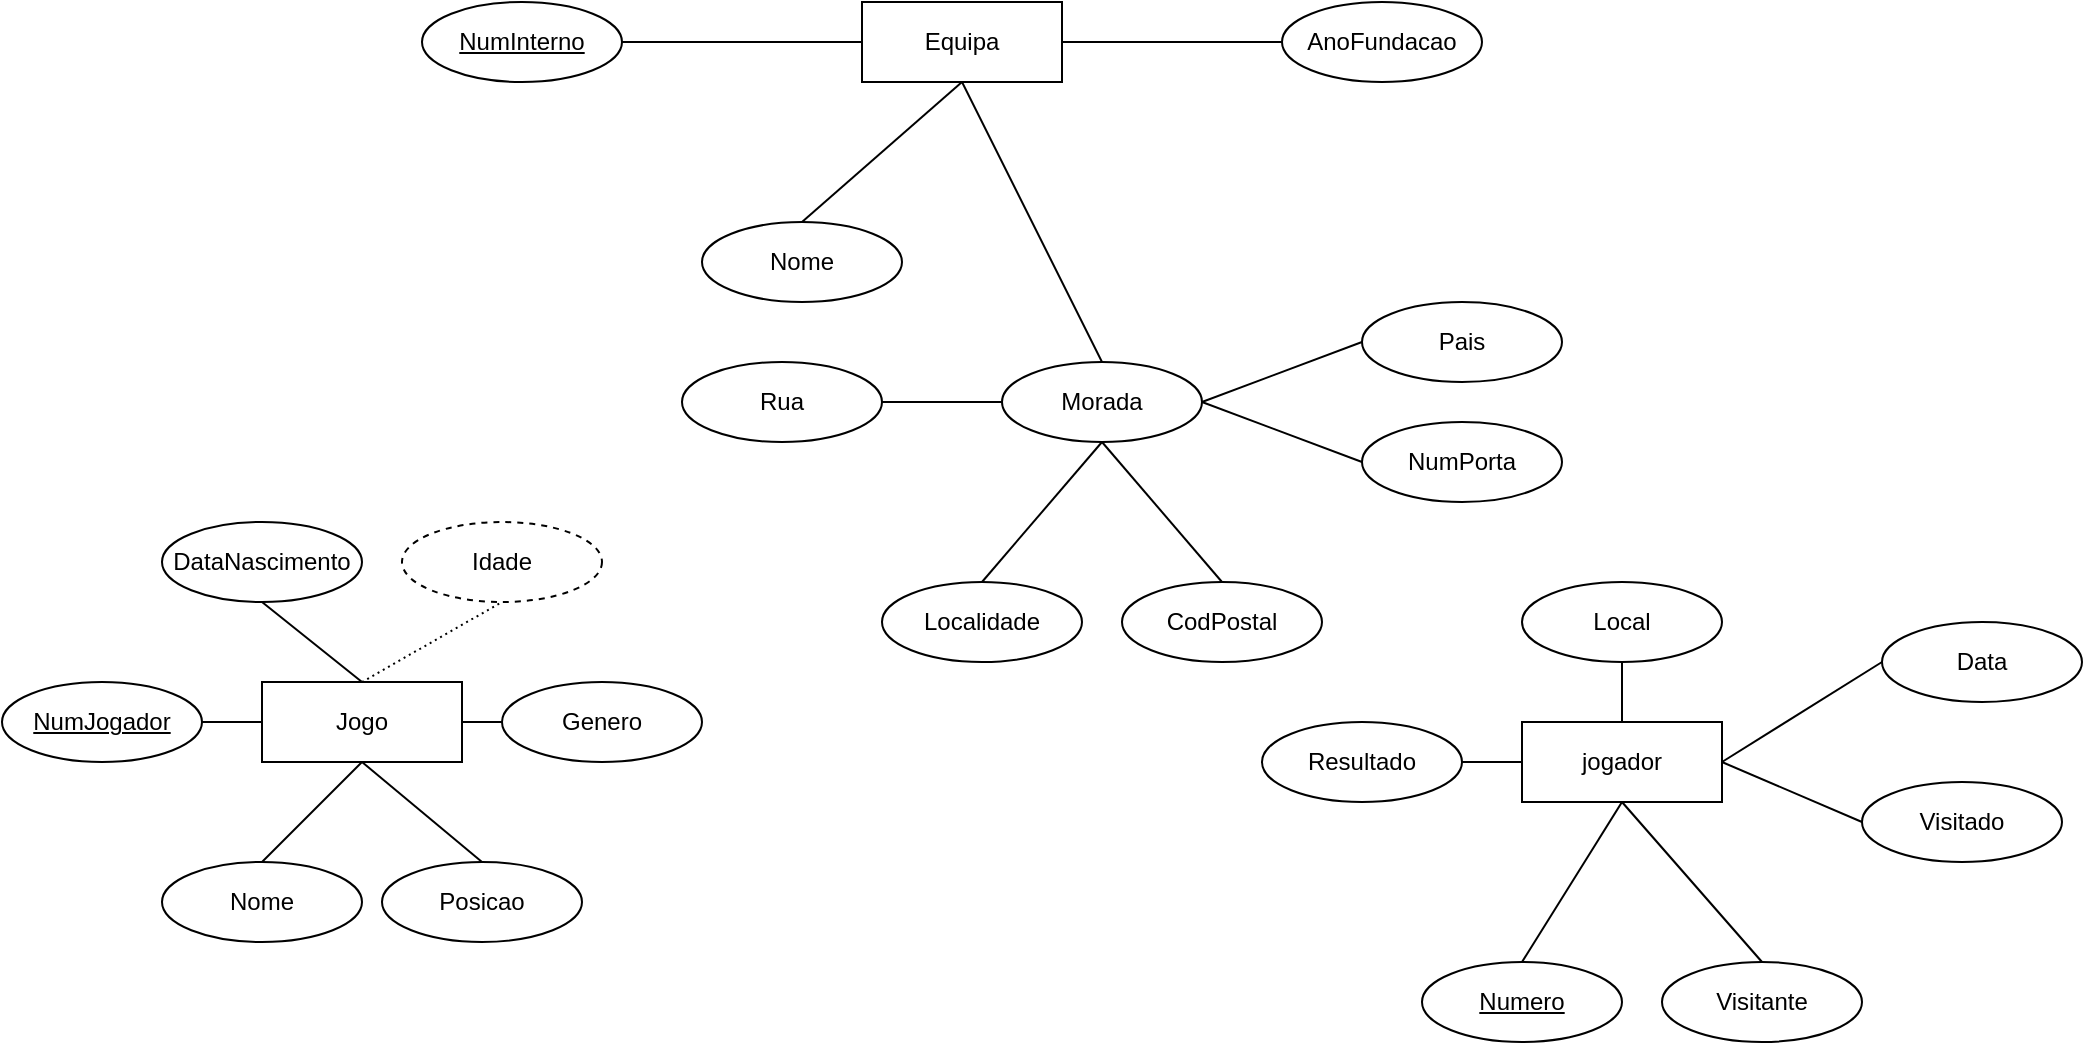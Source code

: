 <mxfile version="24.7.14">
  <diagram name="Página-1" id="CKUx5uymXm-7ZjtP2ZP_">
    <mxGraphModel dx="2261" dy="728" grid="1" gridSize="10" guides="1" tooltips="1" connect="1" arrows="1" fold="1" page="1" pageScale="1" pageWidth="827" pageHeight="1169" math="0" shadow="0">
      <root>
        <mxCell id="0" />
        <mxCell id="1" parent="0" />
        <mxCell id="P0mm1RuZsIOSem7ABJy3-5" value="Nome" style="ellipse;whiteSpace=wrap;html=1;align=center;" vertex="1" parent="1">
          <mxGeometry x="220" y="250" width="100" height="40" as="geometry" />
        </mxCell>
        <mxCell id="P0mm1RuZsIOSem7ABJy3-6" value="Jogo" style="whiteSpace=wrap;html=1;align=center;" vertex="1" parent="1">
          <mxGeometry y="480" width="100" height="40" as="geometry" />
        </mxCell>
        <mxCell id="P0mm1RuZsIOSem7ABJy3-7" value="Equipa" style="whiteSpace=wrap;html=1;align=center;" vertex="1" parent="1">
          <mxGeometry x="300" y="140" width="100" height="40" as="geometry" />
        </mxCell>
        <mxCell id="P0mm1RuZsIOSem7ABJy3-8" value="jogador" style="whiteSpace=wrap;html=1;align=center;" vertex="1" parent="1">
          <mxGeometry x="630" y="500" width="100" height="40" as="geometry" />
        </mxCell>
        <mxCell id="P0mm1RuZsIOSem7ABJy3-9" value="" style="endArrow=none;html=1;rounded=0;exitX=0.5;exitY=0;exitDx=0;exitDy=0;entryX=0.5;entryY=1;entryDx=0;entryDy=0;" edge="1" parent="1" source="P0mm1RuZsIOSem7ABJy3-5" target="P0mm1RuZsIOSem7ABJy3-7">
          <mxGeometry relative="1" as="geometry">
            <mxPoint x="330" y="380" as="sourcePoint" />
            <mxPoint x="350" y="190" as="targetPoint" />
          </mxGeometry>
        </mxCell>
        <mxCell id="P0mm1RuZsIOSem7ABJy3-10" value="Morada" style="ellipse;whiteSpace=wrap;html=1;align=center;" vertex="1" parent="1">
          <mxGeometry x="370" y="320" width="100" height="40" as="geometry" />
        </mxCell>
        <mxCell id="P0mm1RuZsIOSem7ABJy3-11" value="" style="endArrow=none;html=1;rounded=0;exitX=0.5;exitY=0;exitDx=0;exitDy=0;entryX=0.5;entryY=1;entryDx=0;entryDy=0;" edge="1" parent="1" source="P0mm1RuZsIOSem7ABJy3-10" target="P0mm1RuZsIOSem7ABJy3-7">
          <mxGeometry relative="1" as="geometry">
            <mxPoint x="290" y="230" as="sourcePoint" />
            <mxPoint x="335" y="190" as="targetPoint" />
          </mxGeometry>
        </mxCell>
        <mxCell id="P0mm1RuZsIOSem7ABJy3-13" value="Numero" style="ellipse;whiteSpace=wrap;html=1;align=center;fontStyle=4;" vertex="1" parent="1">
          <mxGeometry x="580" y="620" width="100" height="40" as="geometry" />
        </mxCell>
        <mxCell id="P0mm1RuZsIOSem7ABJy3-14" value="" style="endArrow=none;html=1;rounded=0;exitX=0.5;exitY=0;exitDx=0;exitDy=0;entryX=0.5;entryY=1;entryDx=0;entryDy=0;" edge="1" parent="1" source="P0mm1RuZsIOSem7ABJy3-13" target="P0mm1RuZsIOSem7ABJy3-8">
          <mxGeometry relative="1" as="geometry">
            <mxPoint x="300" y="240" as="sourcePoint" />
            <mxPoint x="345" y="200" as="targetPoint" />
          </mxGeometry>
        </mxCell>
        <mxCell id="P0mm1RuZsIOSem7ABJy3-16" value="" style="endArrow=none;html=1;rounded=0;exitX=0;exitY=0.5;exitDx=0;exitDy=0;entryX=1;entryY=0.5;entryDx=0;entryDy=0;" edge="1" parent="1" source="P0mm1RuZsIOSem7ABJy3-17" target="P0mm1RuZsIOSem7ABJy3-7">
          <mxGeometry relative="1" as="geometry">
            <mxPoint x="560" y="220" as="sourcePoint" />
            <mxPoint x="355" y="210" as="targetPoint" />
          </mxGeometry>
        </mxCell>
        <mxCell id="P0mm1RuZsIOSem7ABJy3-17" value="AnoFundacao" style="ellipse;whiteSpace=wrap;html=1;align=center;" vertex="1" parent="1">
          <mxGeometry x="510" y="140" width="100" height="40" as="geometry" />
        </mxCell>
        <mxCell id="P0mm1RuZsIOSem7ABJy3-18" value="NumInterno" style="ellipse;whiteSpace=wrap;html=1;align=center;fontStyle=4;" vertex="1" parent="1">
          <mxGeometry x="80" y="140" width="100" height="40" as="geometry" />
        </mxCell>
        <mxCell id="P0mm1RuZsIOSem7ABJy3-19" value="" style="endArrow=none;html=1;rounded=0;exitX=1;exitY=0.5;exitDx=0;exitDy=0;entryX=0;entryY=0.5;entryDx=0;entryDy=0;" edge="1" parent="1" source="P0mm1RuZsIOSem7ABJy3-18" target="P0mm1RuZsIOSem7ABJy3-7">
          <mxGeometry relative="1" as="geometry">
            <mxPoint x="320" y="260" as="sourcePoint" />
            <mxPoint x="365" y="220" as="targetPoint" />
          </mxGeometry>
        </mxCell>
        <mxCell id="P0mm1RuZsIOSem7ABJy3-20" value="Rua" style="ellipse;whiteSpace=wrap;html=1;align=center;" vertex="1" parent="1">
          <mxGeometry x="210" y="320" width="100" height="40" as="geometry" />
        </mxCell>
        <mxCell id="P0mm1RuZsIOSem7ABJy3-21" value="NumPorta&lt;span style=&quot;color: rgba(0, 0, 0, 0); font-family: monospace; font-size: 0px; text-align: start; text-wrap: nowrap;&quot;&gt;%3CmxGraphModel%3E%3Croot%3E%3CmxCell%20id%3D%220%22%2F%3E%3CmxCell%20id%3D%221%22%20parent%3D%220%22%2F%3E%3CmxCell%20id%3D%222%22%20value%3D%22Rua%22%20style%3D%22ellipse%3BwhiteSpace%3Dwrap%3Bhtml%3D1%3Balign%3Dcenter%3B%22%20vertex%3D%221%22%20parent%3D%221%22%3E%3CmxGeometry%20x%3D%22360%22%20y%3D%22360%22%20width%3D%22100%22%20height%3D%2240%22%20as%3D%22geometry%22%2F%3E%3C%2FmxCell%3E%3C%2Froot%3E%3C%2FmxGraphModel%3E&lt;/span&gt;" style="ellipse;whiteSpace=wrap;html=1;align=center;" vertex="1" parent="1">
          <mxGeometry x="550" y="350" width="100" height="40" as="geometry" />
        </mxCell>
        <mxCell id="P0mm1RuZsIOSem7ABJy3-22" value="CodPostal" style="ellipse;whiteSpace=wrap;html=1;align=center;" vertex="1" parent="1">
          <mxGeometry x="430" y="430" width="100" height="40" as="geometry" />
        </mxCell>
        <mxCell id="P0mm1RuZsIOSem7ABJy3-23" value="Localidade" style="ellipse;whiteSpace=wrap;html=1;align=center;" vertex="1" parent="1">
          <mxGeometry x="310" y="430" width="100" height="40" as="geometry" />
        </mxCell>
        <mxCell id="P0mm1RuZsIOSem7ABJy3-27" value="" style="endArrow=none;html=1;rounded=0;exitX=1;exitY=0.5;exitDx=0;exitDy=0;entryX=0;entryY=0.5;entryDx=0;entryDy=0;" edge="1" parent="1" source="P0mm1RuZsIOSem7ABJy3-20" target="P0mm1RuZsIOSem7ABJy3-10">
          <mxGeometry relative="1" as="geometry">
            <mxPoint x="280" y="240" as="sourcePoint" />
            <mxPoint x="335" y="190" as="targetPoint" />
          </mxGeometry>
        </mxCell>
        <mxCell id="P0mm1RuZsIOSem7ABJy3-28" value="" style="endArrow=none;html=1;rounded=0;exitX=0.5;exitY=0;exitDx=0;exitDy=0;entryX=0.5;entryY=1;entryDx=0;entryDy=0;" edge="1" parent="1" source="P0mm1RuZsIOSem7ABJy3-23" target="P0mm1RuZsIOSem7ABJy3-10">
          <mxGeometry relative="1" as="geometry">
            <mxPoint x="290" y="250" as="sourcePoint" />
            <mxPoint x="345" y="200" as="targetPoint" />
          </mxGeometry>
        </mxCell>
        <mxCell id="P0mm1RuZsIOSem7ABJy3-29" value="" style="endArrow=none;html=1;rounded=0;exitX=0.5;exitY=0;exitDx=0;exitDy=0;entryX=0.5;entryY=1;entryDx=0;entryDy=0;" edge="1" parent="1" source="P0mm1RuZsIOSem7ABJy3-22" target="P0mm1RuZsIOSem7ABJy3-10">
          <mxGeometry relative="1" as="geometry">
            <mxPoint x="300" y="260" as="sourcePoint" />
            <mxPoint x="355" y="210" as="targetPoint" />
          </mxGeometry>
        </mxCell>
        <mxCell id="P0mm1RuZsIOSem7ABJy3-30" value="" style="endArrow=none;html=1;rounded=0;exitX=0;exitY=0.5;exitDx=0;exitDy=0;entryX=1;entryY=0.5;entryDx=0;entryDy=0;" edge="1" parent="1" source="P0mm1RuZsIOSem7ABJy3-21" target="P0mm1RuZsIOSem7ABJy3-10">
          <mxGeometry relative="1" as="geometry">
            <mxPoint x="310" y="270" as="sourcePoint" />
            <mxPoint x="365" y="220" as="targetPoint" />
          </mxGeometry>
        </mxCell>
        <mxCell id="P0mm1RuZsIOSem7ABJy3-31" value="Pais" style="ellipse;whiteSpace=wrap;html=1;align=center;" vertex="1" parent="1">
          <mxGeometry x="550" y="290" width="100" height="40" as="geometry" />
        </mxCell>
        <mxCell id="P0mm1RuZsIOSem7ABJy3-32" value="" style="endArrow=none;html=1;rounded=0;exitX=0;exitY=0.5;exitDx=0;exitDy=0;entryX=1;entryY=0.5;entryDx=0;entryDy=0;" edge="1" parent="1" source="P0mm1RuZsIOSem7ABJy3-31" target="P0mm1RuZsIOSem7ABJy3-10">
          <mxGeometry relative="1" as="geometry">
            <mxPoint x="320" y="280" as="sourcePoint" />
            <mxPoint x="375" y="230" as="targetPoint" />
          </mxGeometry>
        </mxCell>
        <mxCell id="P0mm1RuZsIOSem7ABJy3-33" value="NumJogador" style="ellipse;whiteSpace=wrap;html=1;align=center;fontStyle=4;" vertex="1" parent="1">
          <mxGeometry x="-130" y="480" width="100" height="40" as="geometry" />
        </mxCell>
        <mxCell id="P0mm1RuZsIOSem7ABJy3-34" value="Nome" style="ellipse;whiteSpace=wrap;html=1;align=center;" vertex="1" parent="1">
          <mxGeometry x="-50" y="570" width="100" height="40" as="geometry" />
        </mxCell>
        <mxCell id="P0mm1RuZsIOSem7ABJy3-35" value="DataNascimento" style="ellipse;whiteSpace=wrap;html=1;align=center;" vertex="1" parent="1">
          <mxGeometry x="-50" y="400" width="100" height="40" as="geometry" />
        </mxCell>
        <mxCell id="P0mm1RuZsIOSem7ABJy3-36" value="Idade" style="ellipse;whiteSpace=wrap;html=1;align=center;dashed=1;" vertex="1" parent="1">
          <mxGeometry x="70" y="400" width="100" height="40" as="geometry" />
        </mxCell>
        <mxCell id="P0mm1RuZsIOSem7ABJy3-37" value="Genero" style="ellipse;whiteSpace=wrap;html=1;align=center;" vertex="1" parent="1">
          <mxGeometry x="120" y="480" width="100" height="40" as="geometry" />
        </mxCell>
        <mxCell id="P0mm1RuZsIOSem7ABJy3-38" value="Posicao" style="ellipse;whiteSpace=wrap;html=1;align=center;" vertex="1" parent="1">
          <mxGeometry x="60" y="570" width="100" height="40" as="geometry" />
        </mxCell>
        <mxCell id="P0mm1RuZsIOSem7ABJy3-39" value="" style="endArrow=none;html=1;rounded=0;dashed=1;dashPattern=1 2;exitX=0.5;exitY=0;exitDx=0;exitDy=0;entryX=0.5;entryY=1;entryDx=0;entryDy=0;" edge="1" parent="1" source="P0mm1RuZsIOSem7ABJy3-6" target="P0mm1RuZsIOSem7ABJy3-36">
          <mxGeometry relative="1" as="geometry">
            <mxPoint x="60" y="450" as="sourcePoint" />
            <mxPoint x="220" y="450" as="targetPoint" />
          </mxGeometry>
        </mxCell>
        <mxCell id="P0mm1RuZsIOSem7ABJy3-41" value="" style="endArrow=none;html=1;rounded=0;exitX=0.5;exitY=1;exitDx=0;exitDy=0;entryX=0.5;entryY=0;entryDx=0;entryDy=0;" edge="1" parent="1" source="P0mm1RuZsIOSem7ABJy3-35" target="P0mm1RuZsIOSem7ABJy3-6">
          <mxGeometry relative="1" as="geometry">
            <mxPoint x="280" y="240" as="sourcePoint" />
            <mxPoint x="335" y="190" as="targetPoint" />
          </mxGeometry>
        </mxCell>
        <mxCell id="P0mm1RuZsIOSem7ABJy3-42" value="" style="endArrow=none;html=1;rounded=0;exitX=0.5;exitY=1;exitDx=0;exitDy=0;entryX=0.5;entryY=0;entryDx=0;entryDy=0;" edge="1" parent="1" source="P0mm1RuZsIOSem7ABJy3-6" target="P0mm1RuZsIOSem7ABJy3-38">
          <mxGeometry relative="1" as="geometry">
            <mxPoint x="10" y="450" as="sourcePoint" />
            <mxPoint x="60" y="490" as="targetPoint" />
          </mxGeometry>
        </mxCell>
        <mxCell id="P0mm1RuZsIOSem7ABJy3-43" value="" style="endArrow=none;html=1;rounded=0;exitX=0.5;exitY=1;exitDx=0;exitDy=0;entryX=0.5;entryY=0;entryDx=0;entryDy=0;" edge="1" parent="1" source="P0mm1RuZsIOSem7ABJy3-6" target="P0mm1RuZsIOSem7ABJy3-34">
          <mxGeometry relative="1" as="geometry">
            <mxPoint x="20" y="460" as="sourcePoint" />
            <mxPoint x="70" y="500" as="targetPoint" />
          </mxGeometry>
        </mxCell>
        <mxCell id="P0mm1RuZsIOSem7ABJy3-44" value="" style="endArrow=none;html=1;rounded=0;exitX=0;exitY=0.5;exitDx=0;exitDy=0;entryX=1;entryY=0.5;entryDx=0;entryDy=0;" edge="1" parent="1" source="P0mm1RuZsIOSem7ABJy3-6" target="P0mm1RuZsIOSem7ABJy3-33">
          <mxGeometry relative="1" as="geometry">
            <mxPoint x="30" y="470" as="sourcePoint" />
            <mxPoint x="80" y="510" as="targetPoint" />
          </mxGeometry>
        </mxCell>
        <mxCell id="P0mm1RuZsIOSem7ABJy3-45" value="" style="endArrow=none;html=1;rounded=0;exitX=1;exitY=0.5;exitDx=0;exitDy=0;entryX=0;entryY=0.5;entryDx=0;entryDy=0;" edge="1" parent="1" source="P0mm1RuZsIOSem7ABJy3-6" target="P0mm1RuZsIOSem7ABJy3-37">
          <mxGeometry relative="1" as="geometry">
            <mxPoint x="40" y="480" as="sourcePoint" />
            <mxPoint x="90" y="520" as="targetPoint" />
          </mxGeometry>
        </mxCell>
        <mxCell id="P0mm1RuZsIOSem7ABJy3-46" value="Data" style="ellipse;whiteSpace=wrap;html=1;align=center;" vertex="1" parent="1">
          <mxGeometry x="810" y="450" width="100" height="40" as="geometry" />
        </mxCell>
        <mxCell id="P0mm1RuZsIOSem7ABJy3-47" value="Local" style="ellipse;whiteSpace=wrap;html=1;align=center;" vertex="1" parent="1">
          <mxGeometry x="630" y="430" width="100" height="40" as="geometry" />
        </mxCell>
        <mxCell id="P0mm1RuZsIOSem7ABJy3-48" value="Visitado" style="ellipse;whiteSpace=wrap;html=1;align=center;" vertex="1" parent="1">
          <mxGeometry x="800" y="530" width="100" height="40" as="geometry" />
        </mxCell>
        <mxCell id="P0mm1RuZsIOSem7ABJy3-49" value="Visitante" style="ellipse;whiteSpace=wrap;html=1;align=center;" vertex="1" parent="1">
          <mxGeometry x="700" y="620" width="100" height="40" as="geometry" />
        </mxCell>
        <mxCell id="P0mm1RuZsIOSem7ABJy3-50" value="Resultado" style="ellipse;whiteSpace=wrap;html=1;align=center;" vertex="1" parent="1">
          <mxGeometry x="500" y="500" width="100" height="40" as="geometry" />
        </mxCell>
        <mxCell id="P0mm1RuZsIOSem7ABJy3-51" value="" style="endArrow=none;html=1;rounded=0;exitX=1;exitY=0.5;exitDx=0;exitDy=0;entryX=0;entryY=0.5;entryDx=0;entryDy=0;" edge="1" parent="1" source="P0mm1RuZsIOSem7ABJy3-50" target="P0mm1RuZsIOSem7ABJy3-8">
          <mxGeometry relative="1" as="geometry">
            <mxPoint x="690" y="610" as="sourcePoint" />
            <mxPoint x="690" y="550" as="targetPoint" />
          </mxGeometry>
        </mxCell>
        <mxCell id="P0mm1RuZsIOSem7ABJy3-52" value="" style="endArrow=none;html=1;rounded=0;exitX=0.5;exitY=0;exitDx=0;exitDy=0;entryX=0.5;entryY=1;entryDx=0;entryDy=0;" edge="1" parent="1" source="P0mm1RuZsIOSem7ABJy3-49" target="P0mm1RuZsIOSem7ABJy3-8">
          <mxGeometry relative="1" as="geometry">
            <mxPoint x="700" y="620" as="sourcePoint" />
            <mxPoint x="700" y="560" as="targetPoint" />
          </mxGeometry>
        </mxCell>
        <mxCell id="P0mm1RuZsIOSem7ABJy3-53" value="" style="endArrow=none;html=1;rounded=0;exitX=1;exitY=0.5;exitDx=0;exitDy=0;entryX=0;entryY=0.5;entryDx=0;entryDy=0;" edge="1" parent="1" source="P0mm1RuZsIOSem7ABJy3-8" target="P0mm1RuZsIOSem7ABJy3-48">
          <mxGeometry relative="1" as="geometry">
            <mxPoint x="710" y="630" as="sourcePoint" />
            <mxPoint x="710" y="570" as="targetPoint" />
          </mxGeometry>
        </mxCell>
        <mxCell id="P0mm1RuZsIOSem7ABJy3-54" value="" style="endArrow=none;html=1;rounded=0;entryX=0;entryY=0.5;entryDx=0;entryDy=0;" edge="1" parent="1" target="P0mm1RuZsIOSem7ABJy3-46">
          <mxGeometry relative="1" as="geometry">
            <mxPoint x="730" y="520" as="sourcePoint" />
            <mxPoint x="720" y="580" as="targetPoint" />
          </mxGeometry>
        </mxCell>
        <mxCell id="P0mm1RuZsIOSem7ABJy3-55" value="" style="endArrow=none;html=1;rounded=0;exitX=0.5;exitY=0;exitDx=0;exitDy=0;entryX=0.5;entryY=1;entryDx=0;entryDy=0;" edge="1" parent="1" source="P0mm1RuZsIOSem7ABJy3-8" target="P0mm1RuZsIOSem7ABJy3-47">
          <mxGeometry relative="1" as="geometry">
            <mxPoint x="730" y="650" as="sourcePoint" />
            <mxPoint x="730" y="590" as="targetPoint" />
          </mxGeometry>
        </mxCell>
      </root>
    </mxGraphModel>
  </diagram>
</mxfile>
